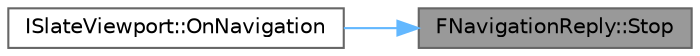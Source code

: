 digraph "FNavigationReply::Stop"
{
 // INTERACTIVE_SVG=YES
 // LATEX_PDF_SIZE
  bgcolor="transparent";
  edge [fontname=Helvetica,fontsize=10,labelfontname=Helvetica,labelfontsize=10];
  node [fontname=Helvetica,fontsize=10,shape=box,height=0.2,width=0.4];
  rankdir="RL";
  Node1 [id="Node000001",label="FNavigationReply::Stop",height=0.2,width=0.4,color="gray40", fillcolor="grey60", style="filled", fontcolor="black",tooltip="An event should return a FNavigationReply::Stop() to let the system know to stop at the bounds of thi..."];
  Node1 -> Node2 [id="edge1_Node000001_Node000002",dir="back",color="steelblue1",style="solid",tooltip=" "];
  Node2 [id="Node000002",label="ISlateViewport::OnNavigation",height=0.2,width=0.4,color="grey40", fillcolor="white", style="filled",URL="$dd/d3d/classISlateViewport.html#ad0d2addd2cc4719f85759d0ebc2545ad",tooltip="Called when navigation is requested e.g."];
}
